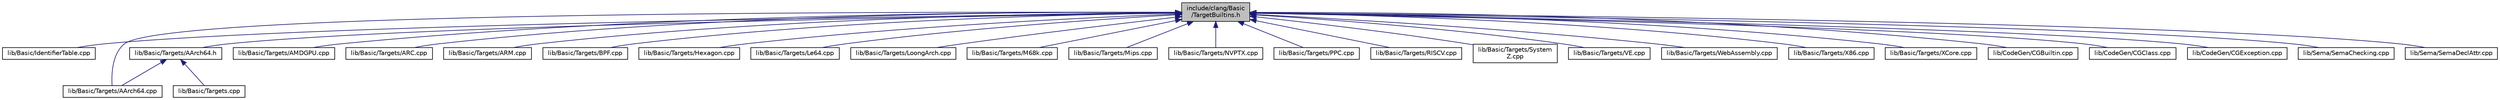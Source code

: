 digraph "include/clang/Basic/TargetBuiltins.h"
{
 // LATEX_PDF_SIZE
  bgcolor="transparent";
  edge [fontname="Helvetica",fontsize="10",labelfontname="Helvetica",labelfontsize="10"];
  node [fontname="Helvetica",fontsize="10",shape=record];
  Node1 [label="include/clang/Basic\l/TargetBuiltins.h",height=0.2,width=0.4,color="black", fillcolor="grey75", style="filled", fontcolor="black",tooltip=" "];
  Node1 -> Node2 [dir="back",color="midnightblue",fontsize="10",style="solid",fontname="Helvetica"];
  Node2 [label="lib/Basic/IdentifierTable.cpp",height=0.2,width=0.4,color="black",URL="$IdentifierTable_8cpp.html",tooltip=" "];
  Node1 -> Node3 [dir="back",color="midnightblue",fontsize="10",style="solid",fontname="Helvetica"];
  Node3 [label="lib/Basic/Targets/AArch64.h",height=0.2,width=0.4,color="black",URL="$Basic_2Targets_2AArch64_8h.html",tooltip=" "];
  Node3 -> Node4 [dir="back",color="midnightblue",fontsize="10",style="solid",fontname="Helvetica"];
  Node4 [label="lib/Basic/Targets/AArch64.cpp",height=0.2,width=0.4,color="black",URL="$Basic_2Targets_2AArch64_8cpp.html",tooltip=" "];
  Node3 -> Node5 [dir="back",color="midnightblue",fontsize="10",style="solid",fontname="Helvetica"];
  Node5 [label="lib/Basic/Targets.cpp",height=0.2,width=0.4,color="black",URL="$Targets_8cpp.html",tooltip=" "];
  Node1 -> Node4 [dir="back",color="midnightblue",fontsize="10",style="solid",fontname="Helvetica"];
  Node1 -> Node6 [dir="back",color="midnightblue",fontsize="10",style="solid",fontname="Helvetica"];
  Node6 [label="lib/Basic/Targets/AMDGPU.cpp",height=0.2,width=0.4,color="black",URL="$Basic_2Targets_2AMDGPU_8cpp.html",tooltip=" "];
  Node1 -> Node7 [dir="back",color="midnightblue",fontsize="10",style="solid",fontname="Helvetica"];
  Node7 [label="lib/Basic/Targets/ARC.cpp",height=0.2,width=0.4,color="black",URL="$ARC_8cpp.html",tooltip=" "];
  Node1 -> Node8 [dir="back",color="midnightblue",fontsize="10",style="solid",fontname="Helvetica"];
  Node8 [label="lib/Basic/Targets/ARM.cpp",height=0.2,width=0.4,color="black",URL="$Basic_2Targets_2ARM_8cpp.html",tooltip=" "];
  Node1 -> Node9 [dir="back",color="midnightblue",fontsize="10",style="solid",fontname="Helvetica"];
  Node9 [label="lib/Basic/Targets/BPF.cpp",height=0.2,width=0.4,color="black",URL="$BPF_8cpp.html",tooltip=" "];
  Node1 -> Node10 [dir="back",color="midnightblue",fontsize="10",style="solid",fontname="Helvetica"];
  Node10 [label="lib/Basic/Targets/Hexagon.cpp",height=0.2,width=0.4,color="black",URL="$Basic_2Targets_2Hexagon_8cpp.html",tooltip=" "];
  Node1 -> Node11 [dir="back",color="midnightblue",fontsize="10",style="solid",fontname="Helvetica"];
  Node11 [label="lib/Basic/Targets/Le64.cpp",height=0.2,width=0.4,color="black",URL="$Le64_8cpp.html",tooltip=" "];
  Node1 -> Node12 [dir="back",color="midnightblue",fontsize="10",style="solid",fontname="Helvetica"];
  Node12 [label="lib/Basic/Targets/LoongArch.cpp",height=0.2,width=0.4,color="black",URL="$Basic_2Targets_2LoongArch_8cpp.html",tooltip=" "];
  Node1 -> Node13 [dir="back",color="midnightblue",fontsize="10",style="solid",fontname="Helvetica"];
  Node13 [label="lib/Basic/Targets/M68k.cpp",height=0.2,width=0.4,color="black",URL="$Basic_2Targets_2M68k_8cpp.html",tooltip=" "];
  Node1 -> Node14 [dir="back",color="midnightblue",fontsize="10",style="solid",fontname="Helvetica"];
  Node14 [label="lib/Basic/Targets/Mips.cpp",height=0.2,width=0.4,color="black",URL="$Basic_2Targets_2Mips_8cpp.html",tooltip=" "];
  Node1 -> Node15 [dir="back",color="midnightblue",fontsize="10",style="solid",fontname="Helvetica"];
  Node15 [label="lib/Basic/Targets/NVPTX.cpp",height=0.2,width=0.4,color="black",URL="$NVPTX_8cpp.html",tooltip=" "];
  Node1 -> Node16 [dir="back",color="midnightblue",fontsize="10",style="solid",fontname="Helvetica"];
  Node16 [label="lib/Basic/Targets/PPC.cpp",height=0.2,width=0.4,color="black",URL="$Basic_2Targets_2PPC_8cpp.html",tooltip=" "];
  Node1 -> Node17 [dir="back",color="midnightblue",fontsize="10",style="solid",fontname="Helvetica"];
  Node17 [label="lib/Basic/Targets/RISCV.cpp",height=0.2,width=0.4,color="black",URL="$Basic_2Targets_2RISCV_8cpp.html",tooltip=" "];
  Node1 -> Node18 [dir="back",color="midnightblue",fontsize="10",style="solid",fontname="Helvetica"];
  Node18 [label="lib/Basic/Targets/System\lZ.cpp",height=0.2,width=0.4,color="black",URL="$Basic_2Targets_2SystemZ_8cpp.html",tooltip=" "];
  Node1 -> Node19 [dir="back",color="midnightblue",fontsize="10",style="solid",fontname="Helvetica"];
  Node19 [label="lib/Basic/Targets/VE.cpp",height=0.2,width=0.4,color="black",URL="$Basic_2Targets_2VE_8cpp.html",tooltip=" "];
  Node1 -> Node20 [dir="back",color="midnightblue",fontsize="10",style="solid",fontname="Helvetica"];
  Node20 [label="lib/Basic/Targets/WebAssembly.cpp",height=0.2,width=0.4,color="black",URL="$Basic_2Targets_2WebAssembly_8cpp.html",tooltip=" "];
  Node1 -> Node21 [dir="back",color="midnightblue",fontsize="10",style="solid",fontname="Helvetica"];
  Node21 [label="lib/Basic/Targets/X86.cpp",height=0.2,width=0.4,color="black",URL="$Basic_2Targets_2X86_8cpp.html",tooltip=" "];
  Node1 -> Node22 [dir="back",color="midnightblue",fontsize="10",style="solid",fontname="Helvetica"];
  Node22 [label="lib/Basic/Targets/XCore.cpp",height=0.2,width=0.4,color="black",URL="$Basic_2Targets_2XCore_8cpp.html",tooltip=" "];
  Node1 -> Node23 [dir="back",color="midnightblue",fontsize="10",style="solid",fontname="Helvetica"];
  Node23 [label="lib/CodeGen/CGBuiltin.cpp",height=0.2,width=0.4,color="black",URL="$CGBuiltin_8cpp.html",tooltip=" "];
  Node1 -> Node24 [dir="back",color="midnightblue",fontsize="10",style="solid",fontname="Helvetica"];
  Node24 [label="lib/CodeGen/CGClass.cpp",height=0.2,width=0.4,color="black",URL="$CGClass_8cpp.html",tooltip=" "];
  Node1 -> Node25 [dir="back",color="midnightblue",fontsize="10",style="solid",fontname="Helvetica"];
  Node25 [label="lib/CodeGen/CGException.cpp",height=0.2,width=0.4,color="black",URL="$CGException_8cpp.html",tooltip=" "];
  Node1 -> Node26 [dir="back",color="midnightblue",fontsize="10",style="solid",fontname="Helvetica"];
  Node26 [label="lib/Sema/SemaChecking.cpp",height=0.2,width=0.4,color="black",URL="$SemaChecking_8cpp.html",tooltip=" "];
  Node1 -> Node27 [dir="back",color="midnightblue",fontsize="10",style="solid",fontname="Helvetica"];
  Node27 [label="lib/Sema/SemaDeclAttr.cpp",height=0.2,width=0.4,color="black",URL="$SemaDeclAttr_8cpp.html",tooltip=" "];
}
